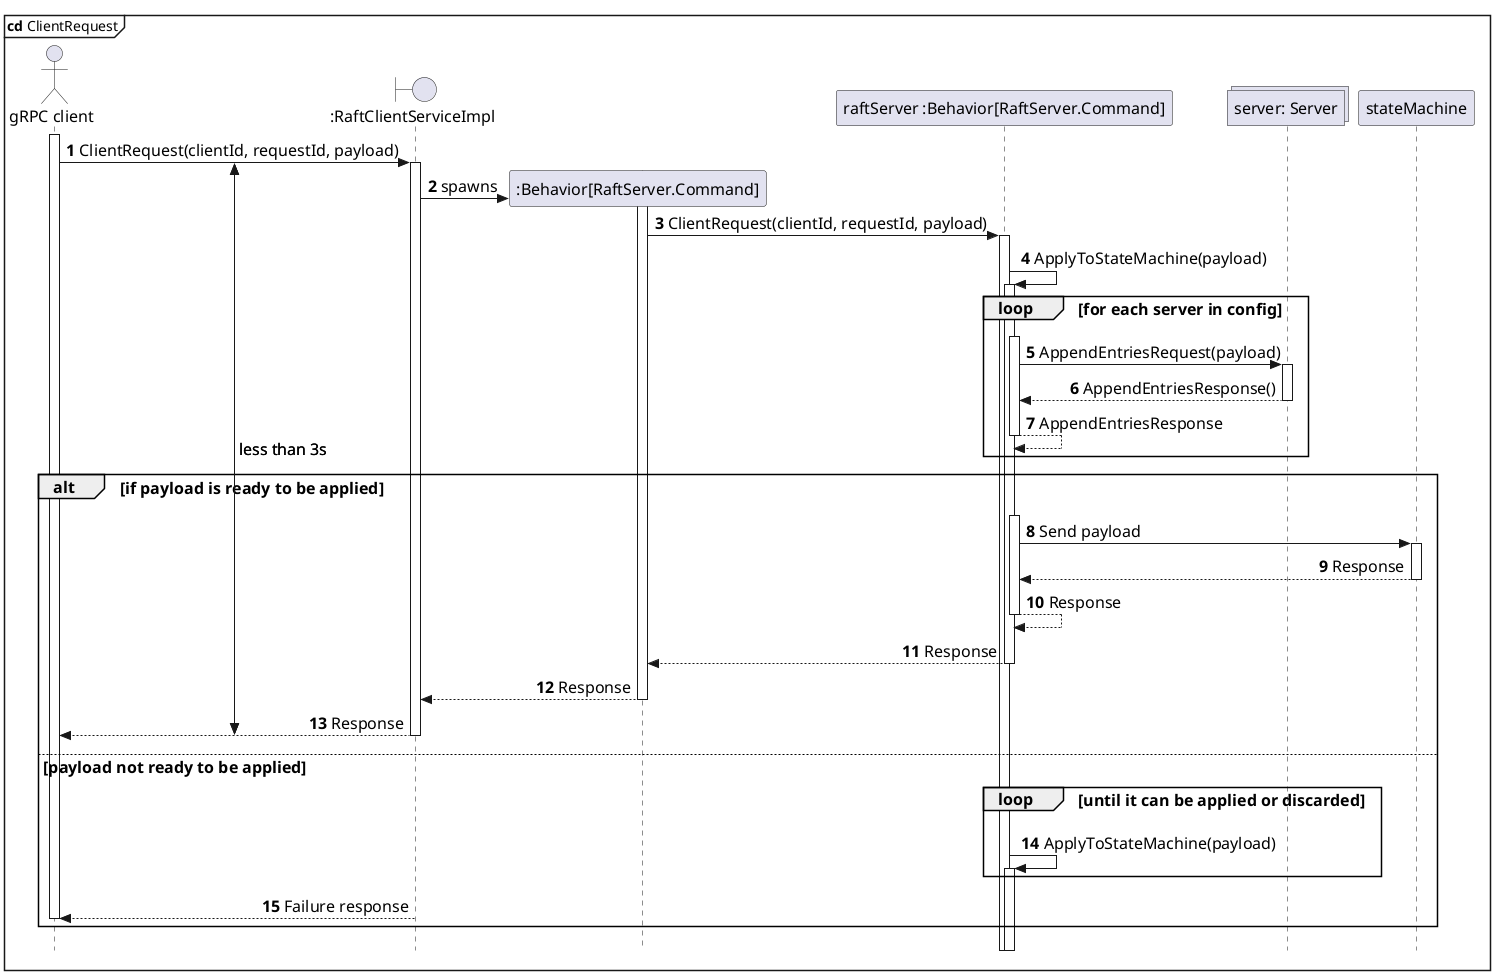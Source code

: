@startuml clientRequest

mainframe **cd** ClientRequest
skinparam defaultFontSize 16

skinparam style strictuml
autoactivate on
autonumber

!pragma teoz true
skinparam sequenceMessageAlign direction

actor "gRPC client" as Client

boundary ":RaftClientServiceImpl" as RaftClientServiceImpl

participant ":Behavior[RaftServer.Command]" as TempActor

activate Client
{time_start} Client -> RaftClientServiceImpl: ClientRequest(clientId, requestId, payload)

RaftClientServiceImpl -> TempActor **: spawns
activate TempActor

participant "raftServer :Behavior[RaftServer.Command]" as raftServer

TempActor -> raftServer: ClientRequest(clientId, requestId, payload)

raftServer -> raftServer: ApplyToStateMachine(payload)

collections "server: Server" as server

loop for each server in config

  activate raftServer
  raftServer -> server: AppendEntriesRequest(payload)
  raftServer <-- server: AppendEntriesResponse()
  return AppendEntriesResponse



end



alt if payload is ready to be applied
  activate raftServer
  raftServer -> stateMachine: Send payload
  raftServer <-- stateMachine: Response
  return Response

  raftServer --> TempActor: Response
  RaftClientServiceImpl <-- TempActor: Response
  {time_end} RaftClientServiceImpl --> Client: Response
  {time_end} <-> {time_start} : less than 3s

else payload not ready to be applied
  loop until it can be applied or discarded
    raftServer -> raftServer: ApplyToStateMachine(payload)
  end
  RaftClientServiceImpl --> Client: Failure response
  deactivate Client
end



@enduml